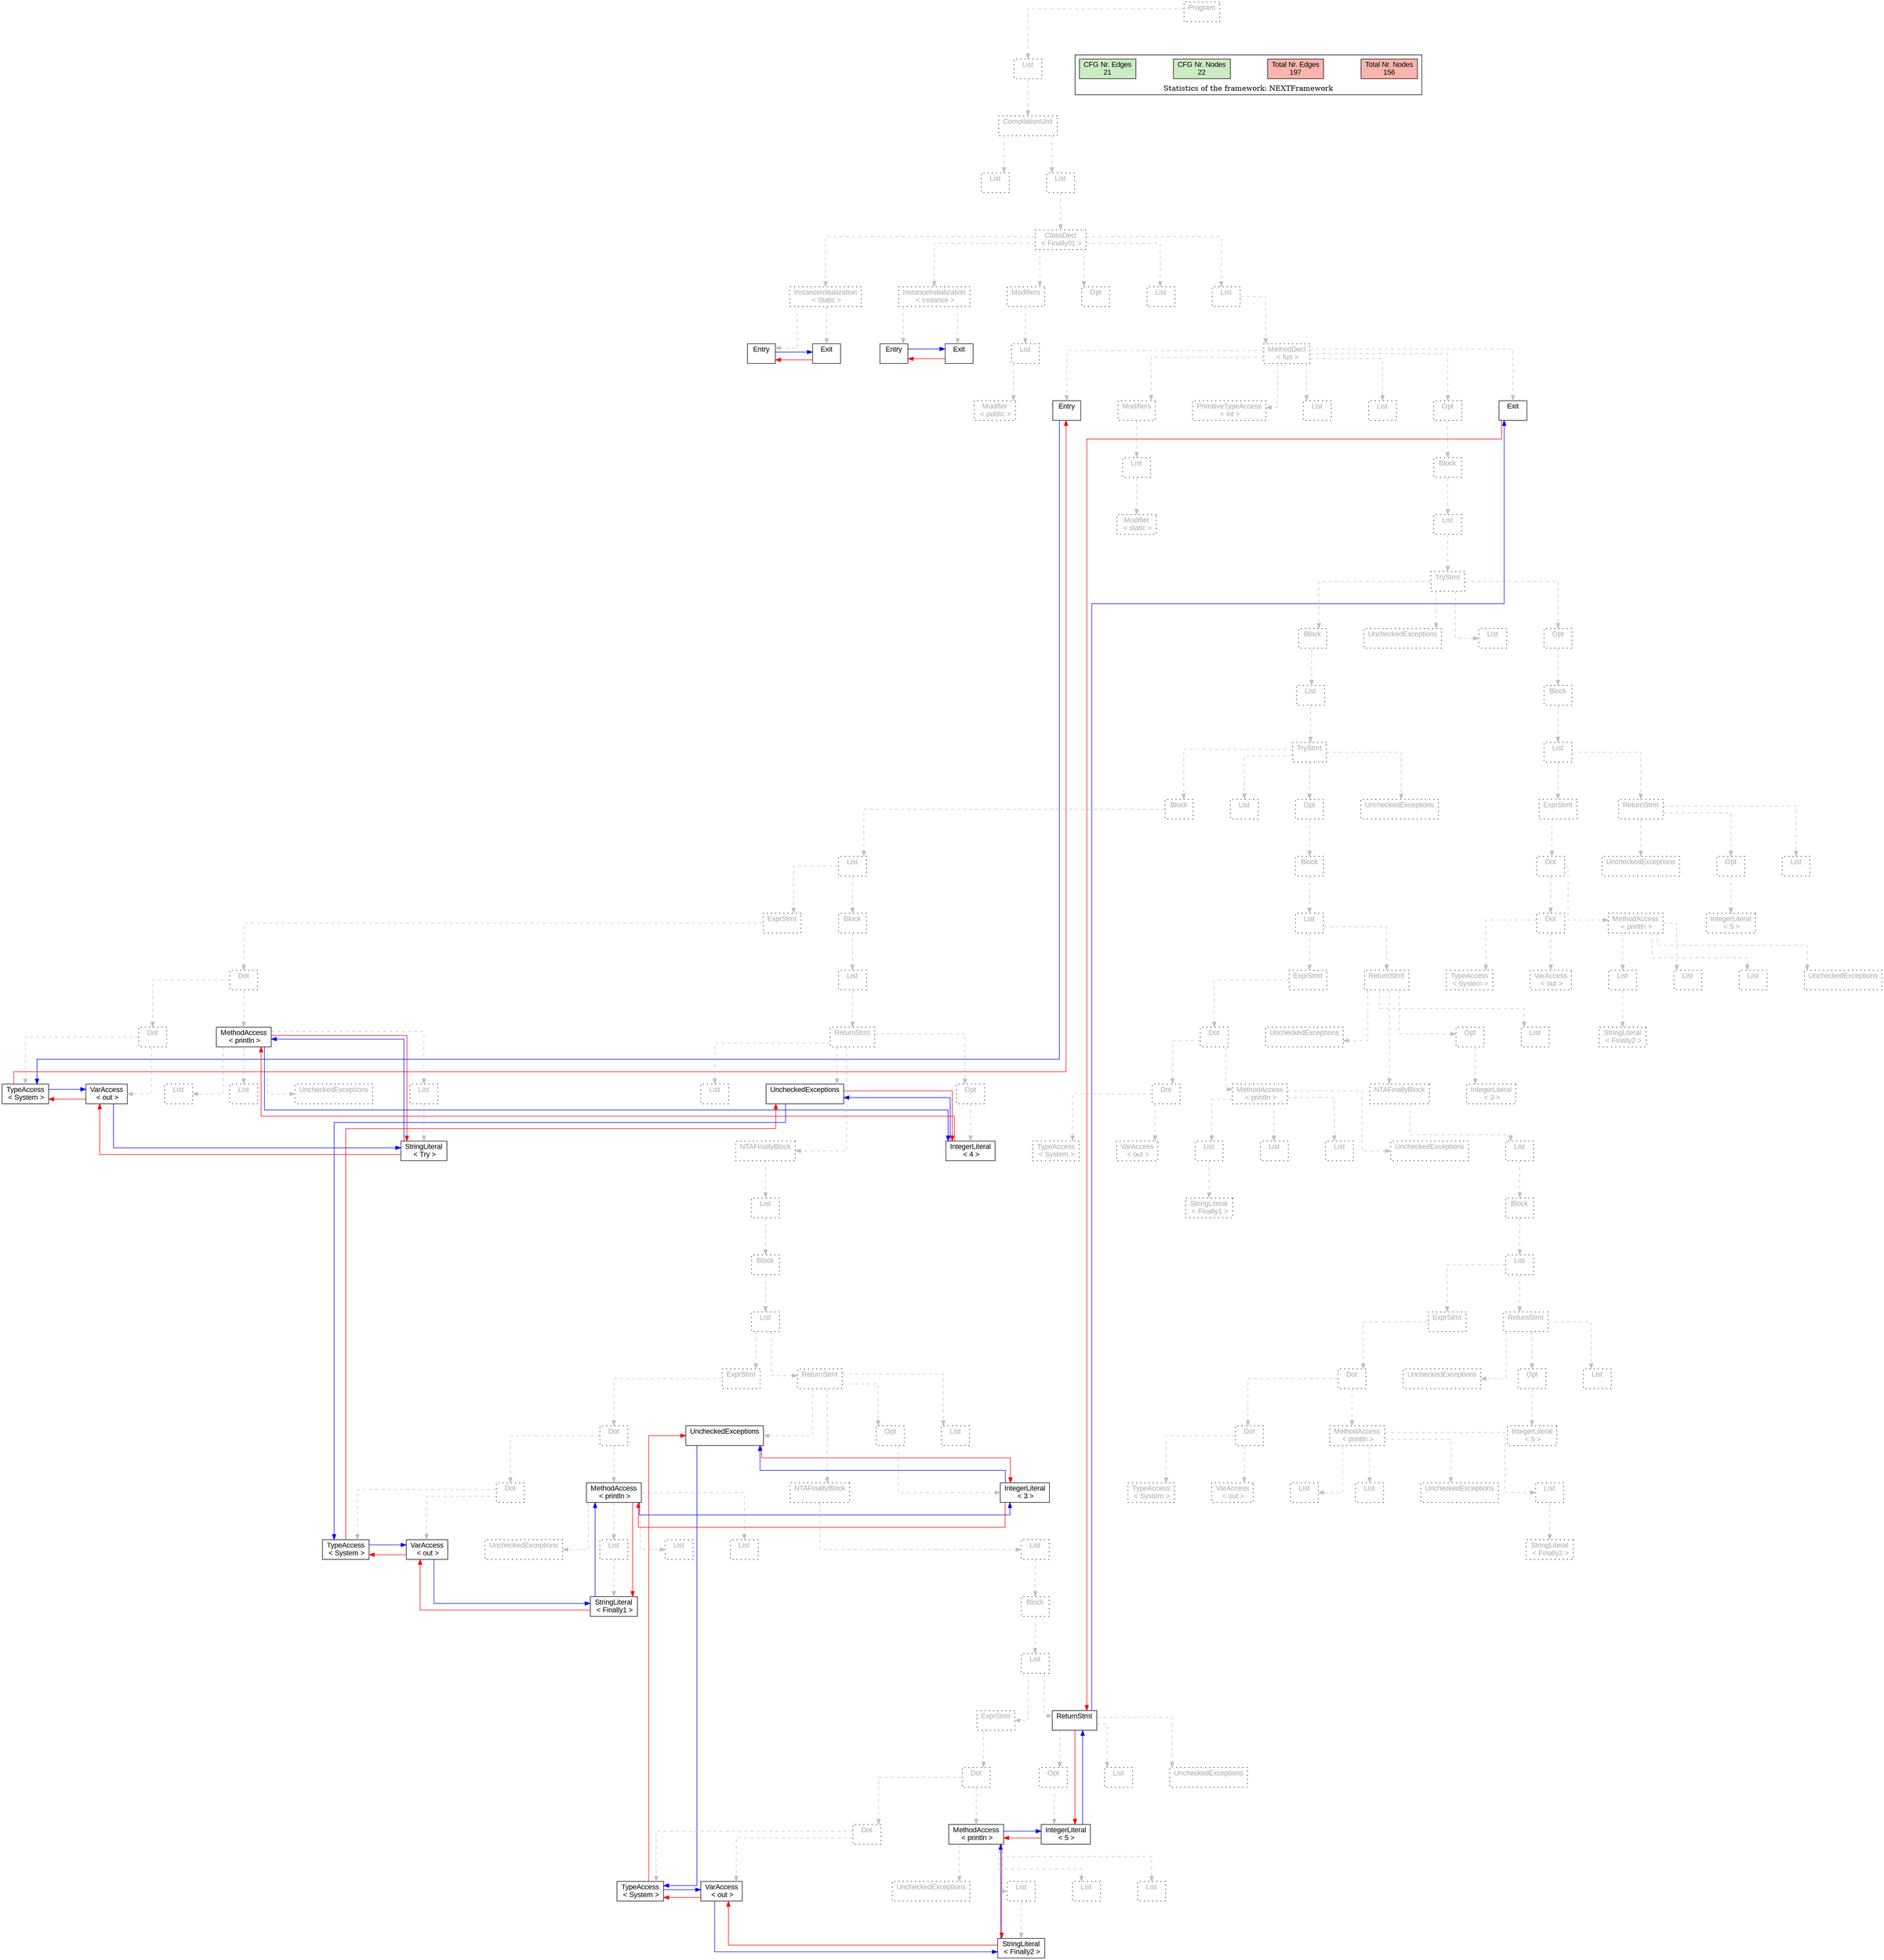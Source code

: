 digraph G {
graph [splines=ortho, nodesep="1", ranksep="1"]
node [shape=rect, fontname=Arial];
{ rank = same; "Program[0]"}
{ rank = same; "List[1]"}
{ rank = same; "CompilationUnit[2]"}
{ rank = same; "List[3]"; "List[4]"}
{ rank = same; "ClassDecl[5]"}
{ rank = same; "Modifiers[22]"; "Opt[25]"; "List[26]"; "List[27]"; "InstanceInitialization[6]"; "InstanceInitialization[14]"}
{ rank = same; "List[23]"; "MethodDecl[28]"; "Entry[7]"; "Exit[8]"; "Entry[15]"; "Exit[16]"}
{ rank = same; "Modifier[24]"; "Entry[29]"; "Modifiers[30]"; "PrimitiveTypeAccess[33]"; "List[34]"; "List[35]"; "Opt[36]"; "Exit[37]"}
{ rank = same; "List[31]"; "Block[37]"}
{ rank = same; "Modifier[32]"; "List[38]"}
{ rank = same; "TryStmt[39]"}
{ rank = same; "Block[40]"; "List[142]"; "Opt[143]"; "UncheckedExceptions[161]"}
{ rank = same; "List[41]"; "Block[144]"}
{ rank = same; "TryStmt[42]"; "List[145]"}
{ rank = same; "Block[43]"; "List[102]"; "Opt[103]"; "UncheckedExceptions[141]"; "ExprStmt[146]"; "ReturnStmt[157]"}
{ rank = same; "List[44]"; "Block[104]"; "Dot[147]"; "Opt[158]"; "List[160]"; "UncheckedExceptions[158]"}
{ rank = same; "Dot[46]"; "List[57]"; "ExprStmt[106]"; "ReturnStmt[117]"; "TypeAccess[149]"; "VarAccess[150]"; "List[153]"; "List[155]"; "List[156]"; "UncheckedExceptions[152]"}
{ rank = same; "ExprStmt[45]"; "Block[56]"; "List[105]"; "Dot[148]"; "MethodAccess[151]"; "IntegerLiteral[159]"}
{ rank = same; "TypeAccess[48]"; "VarAccess[49]"; "List[52]"; "List[54]"; "List[55]"; "UncheckedExceptions[51]"; "Opt[59]"; "List[101]"; "UncheckedExceptions[59]"; "Dot[108]"; "MethodAccess[111]"; "IntegerLiteral[119]"; "NTAFinallyBlock[121]"}
{ rank = same; "Dot[47]"; "MethodAccess[50]"; "ReturnStmt[58]"; "Dot[107]"; "Opt[118]"; "List[140]"; "UncheckedExceptions[118]"; "StringLiteral[154]"}
{ rank = same; "List[63]"; "StringLiteral[114]"; "Block[123]"}
{ rank = same; "StringLiteral[53]"; "IntegerLiteral[60]"; "NTAFinallyBlock[62]"; "TypeAccess[109]"; "VarAccess[110]"; "List[113]"; "List[115]"; "List[116]"; "UncheckedExceptions[112]"; "List[122]"}
{ rank = same; "List[65]"; "ExprStmt[125]"; "ReturnStmt[136]"}
{ rank = same; "Block[64]"; "List[124]"}
{ rank = same; "Dot[67]"; "Opt[78]"; "List[100]"; "UncheckedExceptions[78]"; "Dot[127]"; "MethodAccess[130]"; "IntegerLiteral[138]"}
{ rank = same; "ExprStmt[66]"; "ReturnStmt[77]"; "Dot[126]"; "Opt[137]"; "List[139]"; "UncheckedExceptions[137]"}
{ rank = same; "TypeAccess[69]"; "VarAccess[70]"; "List[73]"; "List[75]"; "List[76]"; "UncheckedExceptions[72]"; "List[82]"; "StringLiteral[133]"}
{ rank = same; "Dot[68]"; "MethodAccess[71]"; "IntegerLiteral[79]"; "NTAFinallyBlock[81]"; "TypeAccess[128]"; "VarAccess[129]"; "List[132]"; "List[134]"; "List[135]"; "UncheckedExceptions[131]"}
{ rank = same; "List[84]"}
{ rank = same; "StringLiteral[74]"; "Block[83]"}
{ rank = same; "Dot[86]"; "Opt[97]"; "List[99]"; "UncheckedExceptions[97]"}
{ rank = same; "ExprStmt[85]"; "ReturnStmt[96]"}
{ rank = same; "StringLiteral[93]"}
{ rank = same; "Dot[87]"; "MethodAccess[90]"; "IntegerLiteral[98]"}
{ rank = same; "TypeAccess[88]"; "VarAccess[89]"; "List[92]"; "List[94]"; "List[95]"; "UncheckedExceptions[91]"}
"Program[0]" [label="Program\n ", style= dotted   fillcolor="#eeeeee" fontcolor="#aaaaaa"  ]
"List[1]" [label="List\n ", style= dotted   fillcolor="#eeeeee" fontcolor="#aaaaaa"  ]
"CompilationUnit[2]" [label="CompilationUnit\n ", style= dotted   fillcolor="#eeeeee" fontcolor="#aaaaaa"  ]
"List[3]" [label="List\n ", style= dotted   fillcolor="#eeeeee" fontcolor="#aaaaaa"  ]
"List[4]" [label="List\n ", style= dotted   fillcolor="#eeeeee" fontcolor="#aaaaaa"  ]
"ClassDecl[5]" [label="ClassDecl\n < Finally01 >", style= dotted   fillcolor="#eeeeee" fontcolor="#aaaaaa"  ]
"Modifiers[22]" [label="Modifiers\n ", style= dotted   fillcolor="#eeeeee" fontcolor="#aaaaaa"  ]
"List[23]" [label="List\n ", style= dotted   fillcolor="#eeeeee" fontcolor="#aaaaaa"  ]
"Modifier[24]" [label="Modifier\n < public >", style= dotted   fillcolor="#eeeeee" fontcolor="#aaaaaa"  ]
"Opt[25]" [label="Opt\n ", style= dotted   fillcolor="#eeeeee" fontcolor="#aaaaaa"  ]
"List[26]" [label="List\n ", style= dotted   fillcolor="#eeeeee" fontcolor="#aaaaaa"  ]
"List[27]" [label="List\n ", style= dotted   fillcolor="#eeeeee" fontcolor="#aaaaaa"  ]
"MethodDecl[28]" [label="MethodDecl\n < fun >", style= dotted   fillcolor="#eeeeee" fontcolor="#aaaaaa"  ]
"Entry[29]" [label="Entry\n ", fillcolor=white   style=filled  ]
"Modifiers[30]" [label="Modifiers\n ", style= dotted   fillcolor="#eeeeee" fontcolor="#aaaaaa"  ]
"List[31]" [label="List\n ", style= dotted   fillcolor="#eeeeee" fontcolor="#aaaaaa"  ]
"Modifier[32]" [label="Modifier\n < static >", style= dotted   fillcolor="#eeeeee" fontcolor="#aaaaaa"  ]
"PrimitiveTypeAccess[33]" [label="PrimitiveTypeAccess\n < int >", style= dotted   fillcolor="#eeeeee" fontcolor="#aaaaaa"  ]
"List[34]" [label="List\n ", style= dotted   fillcolor="#eeeeee" fontcolor="#aaaaaa"  ]
"List[35]" [label="List\n ", style= dotted   fillcolor="#eeeeee" fontcolor="#aaaaaa"  ]
"Opt[36]" [label="Opt\n ", style= dotted   fillcolor="#eeeeee" fontcolor="#aaaaaa"  ]
"Block[37]" [label="Block\n ", style= dotted   fillcolor="#eeeeee" fontcolor="#aaaaaa"  ]
"List[38]" [label="List\n ", style= dotted   fillcolor="#eeeeee" fontcolor="#aaaaaa"  ]
"TryStmt[39]" [label="TryStmt\n ", style= dotted   fillcolor="#eeeeee" fontcolor="#aaaaaa"  ]
"Block[40]" [label="Block\n ", style= dotted   fillcolor="#eeeeee" fontcolor="#aaaaaa"  ]
"List[41]" [label="List\n ", style= dotted   fillcolor="#eeeeee" fontcolor="#aaaaaa"  ]
"TryStmt[42]" [label="TryStmt\n ", style= dotted   fillcolor="#eeeeee" fontcolor="#aaaaaa"  ]
"Block[43]" [label="Block\n ", style= dotted   fillcolor="#eeeeee" fontcolor="#aaaaaa"  ]
"List[44]" [label="List\n ", style= dotted   fillcolor="#eeeeee" fontcolor="#aaaaaa"  ]
"ExprStmt[45]" [label="ExprStmt\n ", style= dotted   fillcolor="#eeeeee" fontcolor="#aaaaaa"  ]
"Dot[46]" [label="Dot\n ", style= dotted   fillcolor="#eeeeee" fontcolor="#aaaaaa"  ]
"Dot[47]" [label="Dot\n ", style= dotted   fillcolor="#eeeeee" fontcolor="#aaaaaa"  ]
"TypeAccess[48]" [label="TypeAccess\n < System >", fillcolor=white   style=filled  ]
"VarAccess[49]" [label="VarAccess\n < out >", fillcolor=white   style=filled  ]
"MethodAccess[50]" [label="MethodAccess\n < println >", fillcolor=white   style=filled  ]
"List[52]" [label="List\n ", style= dotted   fillcolor="#eeeeee" fontcolor="#aaaaaa"  ]
"StringLiteral[53]" [label="StringLiteral\n < Try >", fillcolor=white   style=filled  ]
"List[54]" [label="List\n ", style= dotted   fillcolor="#eeeeee" fontcolor="#aaaaaa"  ]
"List[55]" [label="List\n ", style= dotted   fillcolor="#eeeeee" fontcolor="#aaaaaa"  ]
"UncheckedExceptions[51]" [label="UncheckedExceptions\n ", style= dotted   fillcolor="#eeeeee" fontcolor="#aaaaaa"  ]
"Block[56]" [label="Block\n ", style= dotted   fillcolor="#eeeeee" fontcolor="#aaaaaa"  ]
"List[57]" [label="List\n ", style= dotted   fillcolor="#eeeeee" fontcolor="#aaaaaa"  ]
"ReturnStmt[58]" [label="ReturnStmt\n ", style= dotted   fillcolor="#eeeeee" fontcolor="#aaaaaa"  ]
"Opt[59]" [label="Opt\n ", style= dotted   fillcolor="#eeeeee" fontcolor="#aaaaaa"  ]
"IntegerLiteral[60]" [label="IntegerLiteral\n < 4 >", fillcolor=white   style=filled  ]
"NTAFinallyBlock[62]" [label="NTAFinallyBlock\n ", style= dotted   fillcolor="#eeeeee" fontcolor="#aaaaaa"  ]
"List[63]" [label="List\n ", style= dotted   fillcolor="#eeeeee" fontcolor="#aaaaaa"  ]
"Block[64]" [label="Block\n ", style= dotted   fillcolor="#eeeeee" fontcolor="#aaaaaa"  ]
"List[65]" [label="List\n ", style= dotted   fillcolor="#eeeeee" fontcolor="#aaaaaa"  ]
"ExprStmt[66]" [label="ExprStmt\n ", style= dotted   fillcolor="#eeeeee" fontcolor="#aaaaaa"  ]
"Dot[67]" [label="Dot\n ", style= dotted   fillcolor="#eeeeee" fontcolor="#aaaaaa"  ]
"Dot[68]" [label="Dot\n ", style= dotted   fillcolor="#eeeeee" fontcolor="#aaaaaa"  ]
"TypeAccess[69]" [label="TypeAccess\n < System >", fillcolor=white   style=filled  ]
"VarAccess[70]" [label="VarAccess\n < out >", fillcolor=white   style=filled  ]
"MethodAccess[71]" [label="MethodAccess\n < println >", fillcolor=white   style=filled  ]
"List[73]" [label="List\n ", style= dotted   fillcolor="#eeeeee" fontcolor="#aaaaaa"  ]
"StringLiteral[74]" [label="StringLiteral\n < Finally1 >", fillcolor=white   style=filled  ]
"List[75]" [label="List\n ", style= dotted   fillcolor="#eeeeee" fontcolor="#aaaaaa"  ]
"List[76]" [label="List\n ", style= dotted   fillcolor="#eeeeee" fontcolor="#aaaaaa"  ]
"UncheckedExceptions[72]" [label="UncheckedExceptions\n ", style= dotted   fillcolor="#eeeeee" fontcolor="#aaaaaa"  ]
"ReturnStmt[77]" [label="ReturnStmt\n ", style= dotted   fillcolor="#eeeeee" fontcolor="#aaaaaa"  ]
"Opt[78]" [label="Opt\n ", style= dotted   fillcolor="#eeeeee" fontcolor="#aaaaaa"  ]
"IntegerLiteral[79]" [label="IntegerLiteral\n < 3 >", fillcolor=white   style=filled  ]
"NTAFinallyBlock[81]" [label="NTAFinallyBlock\n ", style= dotted   fillcolor="#eeeeee" fontcolor="#aaaaaa"  ]
"List[82]" [label="List\n ", style= dotted   fillcolor="#eeeeee" fontcolor="#aaaaaa"  ]
"Block[83]" [label="Block\n ", style= dotted   fillcolor="#eeeeee" fontcolor="#aaaaaa"  ]
"List[84]" [label="List\n ", style= dotted   fillcolor="#eeeeee" fontcolor="#aaaaaa"  ]
"ExprStmt[85]" [label="ExprStmt\n ", style= dotted   fillcolor="#eeeeee" fontcolor="#aaaaaa"  ]
"Dot[86]" [label="Dot\n ", style= dotted   fillcolor="#eeeeee" fontcolor="#aaaaaa"  ]
"Dot[87]" [label="Dot\n ", style= dotted   fillcolor="#eeeeee" fontcolor="#aaaaaa"  ]
"TypeAccess[88]" [label="TypeAccess\n < System >", fillcolor=white   style=filled  ]
"VarAccess[89]" [label="VarAccess\n < out >", fillcolor=white   style=filled  ]
"MethodAccess[90]" [label="MethodAccess\n < println >", fillcolor=white   style=filled  ]
"List[92]" [label="List\n ", style= dotted   fillcolor="#eeeeee" fontcolor="#aaaaaa"  ]
"StringLiteral[93]" [label="StringLiteral\n < Finally2 >", fillcolor=white   style=filled  ]
"List[94]" [label="List\n ", style= dotted   fillcolor="#eeeeee" fontcolor="#aaaaaa"  ]
"List[95]" [label="List\n ", style= dotted   fillcolor="#eeeeee" fontcolor="#aaaaaa"  ]
"UncheckedExceptions[91]" [label="UncheckedExceptions\n ", style= dotted   fillcolor="#eeeeee" fontcolor="#aaaaaa"  ]
"ReturnStmt[96]" [label="ReturnStmt\n ", fillcolor=white   style=filled  ]
"Opt[97]" [label="Opt\n ", style= dotted   fillcolor="#eeeeee" fontcolor="#aaaaaa"  ]
"IntegerLiteral[98]" [label="IntegerLiteral\n < 5 >", fillcolor=white   style=filled  ]
"List[99]" [label="List\n ", style= dotted   fillcolor="#eeeeee" fontcolor="#aaaaaa"  ]
"UncheckedExceptions[97]" [label="UncheckedExceptions\n ", style= dotted   fillcolor="#eeeeee" fontcolor="#aaaaaa"  ]
"List[100]" [label="List\n ", style= dotted   fillcolor="#eeeeee" fontcolor="#aaaaaa"  ]
"UncheckedExceptions[78]" [label="UncheckedExceptions\n ", fillcolor=white   style=filled  ]
"List[101]" [label="List\n ", style= dotted   fillcolor="#eeeeee" fontcolor="#aaaaaa"  ]
"UncheckedExceptions[59]" [label="UncheckedExceptions\n ", fillcolor=white   style=filled  ]
"List[102]" [label="List\n ", style= dotted   fillcolor="#eeeeee" fontcolor="#aaaaaa"  ]
"Opt[103]" [label="Opt\n ", style= dotted   fillcolor="#eeeeee" fontcolor="#aaaaaa"  ]
"Block[104]" [label="Block\n ", style= dotted   fillcolor="#eeeeee" fontcolor="#aaaaaa"  ]
"List[105]" [label="List\n ", style= dotted   fillcolor="#eeeeee" fontcolor="#aaaaaa"  ]
"ExprStmt[106]" [label="ExprStmt\n ", style= dotted   fillcolor="#eeeeee" fontcolor="#aaaaaa"  ]
"Dot[107]" [label="Dot\n ", style= dotted   fillcolor="#eeeeee" fontcolor="#aaaaaa"  ]
"Dot[108]" [label="Dot\n ", style= dotted   fillcolor="#eeeeee" fontcolor="#aaaaaa"  ]
"TypeAccess[109]" [label="TypeAccess\n < System >", style= dotted   fillcolor="#eeeeee" fontcolor="#aaaaaa"  ]
"VarAccess[110]" [label="VarAccess\n < out >", style= dotted   fillcolor="#eeeeee" fontcolor="#aaaaaa"  ]
"MethodAccess[111]" [label="MethodAccess\n < println >", style= dotted   fillcolor="#eeeeee" fontcolor="#aaaaaa"  ]
"List[113]" [label="List\n ", style= dotted   fillcolor="#eeeeee" fontcolor="#aaaaaa"  ]
"StringLiteral[114]" [label="StringLiteral\n < Finally1 >", style= dotted   fillcolor="#eeeeee" fontcolor="#aaaaaa"  ]
"List[115]" [label="List\n ", style= dotted   fillcolor="#eeeeee" fontcolor="#aaaaaa"  ]
"List[116]" [label="List\n ", style= dotted   fillcolor="#eeeeee" fontcolor="#aaaaaa"  ]
"UncheckedExceptions[112]" [label="UncheckedExceptions\n ", style= dotted   fillcolor="#eeeeee" fontcolor="#aaaaaa"  ]
"ReturnStmt[117]" [label="ReturnStmt\n ", style= dotted   fillcolor="#eeeeee" fontcolor="#aaaaaa"  ]
"Opt[118]" [label="Opt\n ", style= dotted   fillcolor="#eeeeee" fontcolor="#aaaaaa"  ]
"IntegerLiteral[119]" [label="IntegerLiteral\n < 3 >", style= dotted   fillcolor="#eeeeee" fontcolor="#aaaaaa"  ]
"NTAFinallyBlock[121]" [label="NTAFinallyBlock\n ", style= dotted   fillcolor="#eeeeee" fontcolor="#aaaaaa"  ]
"List[122]" [label="List\n ", style= dotted   fillcolor="#eeeeee" fontcolor="#aaaaaa"  ]
"Block[123]" [label="Block\n ", style= dotted   fillcolor="#eeeeee" fontcolor="#aaaaaa"  ]
"List[124]" [label="List\n ", style= dotted   fillcolor="#eeeeee" fontcolor="#aaaaaa"  ]
"ExprStmt[125]" [label="ExprStmt\n ", style= dotted   fillcolor="#eeeeee" fontcolor="#aaaaaa"  ]
"Dot[126]" [label="Dot\n ", style= dotted   fillcolor="#eeeeee" fontcolor="#aaaaaa"  ]
"Dot[127]" [label="Dot\n ", style= dotted   fillcolor="#eeeeee" fontcolor="#aaaaaa"  ]
"TypeAccess[128]" [label="TypeAccess\n < System >", style= dotted   fillcolor="#eeeeee" fontcolor="#aaaaaa"  ]
"VarAccess[129]" [label="VarAccess\n < out >", style= dotted   fillcolor="#eeeeee" fontcolor="#aaaaaa"  ]
"MethodAccess[130]" [label="MethodAccess\n < println >", style= dotted   fillcolor="#eeeeee" fontcolor="#aaaaaa"  ]
"List[132]" [label="List\n ", style= dotted   fillcolor="#eeeeee" fontcolor="#aaaaaa"  ]
"StringLiteral[133]" [label="StringLiteral\n < Finally2 >", style= dotted   fillcolor="#eeeeee" fontcolor="#aaaaaa"  ]
"List[134]" [label="List\n ", style= dotted   fillcolor="#eeeeee" fontcolor="#aaaaaa"  ]
"List[135]" [label="List\n ", style= dotted   fillcolor="#eeeeee" fontcolor="#aaaaaa"  ]
"UncheckedExceptions[131]" [label="UncheckedExceptions\n ", style= dotted   fillcolor="#eeeeee" fontcolor="#aaaaaa"  ]
"ReturnStmt[136]" [label="ReturnStmt\n ", style= dotted   fillcolor="#eeeeee" fontcolor="#aaaaaa"  ]
"Opt[137]" [label="Opt\n ", style= dotted   fillcolor="#eeeeee" fontcolor="#aaaaaa"  ]
"IntegerLiteral[138]" [label="IntegerLiteral\n < 5 >", style= dotted   fillcolor="#eeeeee" fontcolor="#aaaaaa"  ]
"List[139]" [label="List\n ", style= dotted   fillcolor="#eeeeee" fontcolor="#aaaaaa"  ]
"UncheckedExceptions[137]" [label="UncheckedExceptions\n ", style= dotted   fillcolor="#eeeeee" fontcolor="#aaaaaa"  ]
"List[140]" [label="List\n ", style= dotted   fillcolor="#eeeeee" fontcolor="#aaaaaa"  ]
"UncheckedExceptions[118]" [label="UncheckedExceptions\n ", style= dotted   fillcolor="#eeeeee" fontcolor="#aaaaaa"  ]
"UncheckedExceptions[141]" [label="UncheckedExceptions\n ", style= dotted   fillcolor="#eeeeee" fontcolor="#aaaaaa"  ]
"List[142]" [label="List\n ", style= dotted   fillcolor="#eeeeee" fontcolor="#aaaaaa"  ]
"Opt[143]" [label="Opt\n ", style= dotted   fillcolor="#eeeeee" fontcolor="#aaaaaa"  ]
"Block[144]" [label="Block\n ", style= dotted   fillcolor="#eeeeee" fontcolor="#aaaaaa"  ]
"List[145]" [label="List\n ", style= dotted   fillcolor="#eeeeee" fontcolor="#aaaaaa"  ]
"ExprStmt[146]" [label="ExprStmt\n ", style= dotted   fillcolor="#eeeeee" fontcolor="#aaaaaa"  ]
"Dot[147]" [label="Dot\n ", style= dotted   fillcolor="#eeeeee" fontcolor="#aaaaaa"  ]
"Dot[148]" [label="Dot\n ", style= dotted   fillcolor="#eeeeee" fontcolor="#aaaaaa"  ]
"TypeAccess[149]" [label="TypeAccess\n < System >", style= dotted   fillcolor="#eeeeee" fontcolor="#aaaaaa"  ]
"VarAccess[150]" [label="VarAccess\n < out >", style= dotted   fillcolor="#eeeeee" fontcolor="#aaaaaa"  ]
"MethodAccess[151]" [label="MethodAccess\n < println >", style= dotted   fillcolor="#eeeeee" fontcolor="#aaaaaa"  ]
"List[153]" [label="List\n ", style= dotted   fillcolor="#eeeeee" fontcolor="#aaaaaa"  ]
"StringLiteral[154]" [label="StringLiteral\n < Finally2 >", style= dotted   fillcolor="#eeeeee" fontcolor="#aaaaaa"  ]
"List[155]" [label="List\n ", style= dotted   fillcolor="#eeeeee" fontcolor="#aaaaaa"  ]
"List[156]" [label="List\n ", style= dotted   fillcolor="#eeeeee" fontcolor="#aaaaaa"  ]
"UncheckedExceptions[152]" [label="UncheckedExceptions\n ", style= dotted   fillcolor="#eeeeee" fontcolor="#aaaaaa"  ]
"ReturnStmt[157]" [label="ReturnStmt\n ", style= dotted   fillcolor="#eeeeee" fontcolor="#aaaaaa"  ]
"Opt[158]" [label="Opt\n ", style= dotted   fillcolor="#eeeeee" fontcolor="#aaaaaa"  ]
"IntegerLiteral[159]" [label="IntegerLiteral\n < 5 >", style= dotted   fillcolor="#eeeeee" fontcolor="#aaaaaa"  ]
"List[160]" [label="List\n ", style= dotted   fillcolor="#eeeeee" fontcolor="#aaaaaa"  ]
"UncheckedExceptions[158]" [label="UncheckedExceptions\n ", style= dotted   fillcolor="#eeeeee" fontcolor="#aaaaaa"  ]
"UncheckedExceptions[161]" [label="UncheckedExceptions\n ", style= dotted   fillcolor="#eeeeee" fontcolor="#aaaaaa"  ]
"Exit[37]" [label="Exit\n ", fillcolor=white   style=filled  ]
"InstanceInitialization[6]" [label="InstanceInitialization\n < Instance >", style= dotted   fillcolor="#eeeeee" fontcolor="#aaaaaa"  ]
"Entry[7]" [label="Entry\n ", fillcolor=white   style=filled  ]
"Exit[8]" [label="Exit\n ", fillcolor=white   style=filled  ]
"InstanceInitialization[14]" [label="InstanceInitialization\n < Static >", style= dotted   fillcolor="#eeeeee" fontcolor="#aaaaaa"  ]
"Entry[15]" [label="Entry\n ", fillcolor=white   style=filled  ]
"Exit[16]" [label="Exit\n ", fillcolor=white   style=filled  ]
"CompilationUnit[2]" -> "List[3]" [style=dashed, color=gray]
"List[23]" -> "Modifier[24]" [style=dashed, color=gray]
"Modifiers[22]" -> "List[23]" [style=dashed, color=gray]
"ClassDecl[5]" -> "Modifiers[22]" [style=dashed, color=gray]
"ClassDecl[5]" -> "Opt[25]" [style=dashed, color=gray]
"ClassDecl[5]" -> "List[26]" [style=dashed, color=gray]
"MethodDecl[28]" -> "Entry[29]" [style=dashed, color=gray]
"List[31]" -> "Modifier[32]" [style=dashed, color=gray]
"Modifiers[30]" -> "List[31]" [style=dashed, color=gray]
"MethodDecl[28]" -> "Modifiers[30]" [style=dashed, color=gray]
"MethodDecl[28]" -> "PrimitiveTypeAccess[33]" [style=dashed, color=gray]
"MethodDecl[28]" -> "List[34]" [style=dashed, color=gray]
"MethodDecl[28]" -> "List[35]" [style=dashed, color=gray]
"Dot[47]" -> "TypeAccess[48]" [style=dashed, color=gray]
"Dot[47]" -> "VarAccess[49]" [style=dashed, color=gray]
"Dot[46]" -> "Dot[47]" [style=dashed, color=gray]
"List[52]" -> "StringLiteral[53]" [style=dashed, color=gray]
"MethodAccess[50]" -> "List[52]" [style=dashed, color=gray]
"MethodAccess[50]" -> "List[54]" [style=dashed, color=gray]
"MethodAccess[50]" -> "List[55]" [style=dashed, color=gray]
"MethodAccess[50]" -> "UncheckedExceptions[51]" [style=dashed, color=gray]
"Dot[46]" -> "MethodAccess[50]" [style=dashed, color=gray]
"ExprStmt[45]" -> "Dot[46]" [style=dashed, color=gray]
"List[44]" -> "ExprStmt[45]" [style=dashed, color=gray]
"Opt[59]" -> "IntegerLiteral[60]" [style=dashed, color=gray]
"ReturnStmt[58]" -> "Opt[59]" [style=dashed, color=gray]
"Dot[68]" -> "TypeAccess[69]" [style=dashed, color=gray]
"Dot[68]" -> "VarAccess[70]" [style=dashed, color=gray]
"Dot[67]" -> "Dot[68]" [style=dashed, color=gray]
"List[73]" -> "StringLiteral[74]" [style=dashed, color=gray]
"MethodAccess[71]" -> "List[73]" [style=dashed, color=gray]
"MethodAccess[71]" -> "List[75]" [style=dashed, color=gray]
"MethodAccess[71]" -> "List[76]" [style=dashed, color=gray]
"MethodAccess[71]" -> "UncheckedExceptions[72]" [style=dashed, color=gray]
"Dot[67]" -> "MethodAccess[71]" [style=dashed, color=gray]
"ExprStmt[66]" -> "Dot[67]" [style=dashed, color=gray]
"List[65]" -> "ExprStmt[66]" [style=dashed, color=gray]
"Opt[78]" -> "IntegerLiteral[79]" [style=dashed, color=gray]
"ReturnStmt[77]" -> "Opt[78]" [style=dashed, color=gray]
"Dot[87]" -> "TypeAccess[88]" [style=dashed, color=gray]
"Dot[87]" -> "VarAccess[89]" [style=dashed, color=gray]
"Dot[86]" -> "Dot[87]" [style=dashed, color=gray]
"List[92]" -> "StringLiteral[93]" [style=dashed, color=gray]
"MethodAccess[90]" -> "List[92]" [style=dashed, color=gray]
"MethodAccess[90]" -> "List[94]" [style=dashed, color=gray]
"MethodAccess[90]" -> "List[95]" [style=dashed, color=gray]
"MethodAccess[90]" -> "UncheckedExceptions[91]" [style=dashed, color=gray]
"Dot[86]" -> "MethodAccess[90]" [style=dashed, color=gray]
"ExprStmt[85]" -> "Dot[86]" [style=dashed, color=gray]
"List[84]" -> "ExprStmt[85]" [style=dashed, color=gray]
"Opt[97]" -> "IntegerLiteral[98]" [style=dashed, color=gray]
"ReturnStmt[96]" -> "Opt[97]" [style=dashed, color=gray]
"ReturnStmt[96]" -> "List[99]" [style=dashed, color=gray]
"ReturnStmt[96]" -> "UncheckedExceptions[97]" [style=dashed, color=gray]
"List[84]" -> "ReturnStmt[96]" [style=dashed, color=gray]
"Block[83]" -> "List[84]" [style=dashed, color=gray]
"List[82]" -> "Block[83]" [style=dashed, color=gray]
"NTAFinallyBlock[81]" -> "List[82]" [style=dashed, color=gray]
"ReturnStmt[77]" -> "NTAFinallyBlock[81]" [style=dashed, color=gray]
"ReturnStmt[77]" -> "List[100]" [style=dashed, color=gray]
"ReturnStmt[77]" -> "UncheckedExceptions[78]" [style=dashed, color=gray]
"List[65]" -> "ReturnStmt[77]" [style=dashed, color=gray]
"Block[64]" -> "List[65]" [style=dashed, color=gray]
"List[63]" -> "Block[64]" [style=dashed, color=gray]
"NTAFinallyBlock[62]" -> "List[63]" [style=dashed, color=gray]
"ReturnStmt[58]" -> "NTAFinallyBlock[62]" [style=dashed, color=gray]
"ReturnStmt[58]" -> "List[101]" [style=dashed, color=gray]
"ReturnStmt[58]" -> "UncheckedExceptions[59]" [style=dashed, color=gray]
"List[57]" -> "ReturnStmt[58]" [style=dashed, color=gray]
"Block[56]" -> "List[57]" [style=dashed, color=gray]
"List[44]" -> "Block[56]" [style=dashed, color=gray]
"Block[43]" -> "List[44]" [style=dashed, color=gray]
"TryStmt[42]" -> "Block[43]" [style=dashed, color=gray]
"TryStmt[42]" -> "List[102]" [style=dashed, color=gray]
"Dot[108]" -> "TypeAccess[109]" [style=dashed, color=gray]
"Dot[108]" -> "VarAccess[110]" [style=dashed, color=gray]
"Dot[107]" -> "Dot[108]" [style=dashed, color=gray]
"List[113]" -> "StringLiteral[114]" [style=dashed, color=gray]
"MethodAccess[111]" -> "List[113]" [style=dashed, color=gray]
"MethodAccess[111]" -> "List[115]" [style=dashed, color=gray]
"MethodAccess[111]" -> "List[116]" [style=dashed, color=gray]
"MethodAccess[111]" -> "UncheckedExceptions[112]" [style=dashed, color=gray]
"Dot[107]" -> "MethodAccess[111]" [style=dashed, color=gray]
"ExprStmt[106]" -> "Dot[107]" [style=dashed, color=gray]
"List[105]" -> "ExprStmt[106]" [style=dashed, color=gray]
"Opt[118]" -> "IntegerLiteral[119]" [style=dashed, color=gray]
"ReturnStmt[117]" -> "Opt[118]" [style=dashed, color=gray]
"Dot[127]" -> "TypeAccess[128]" [style=dashed, color=gray]
"Dot[127]" -> "VarAccess[129]" [style=dashed, color=gray]
"Dot[126]" -> "Dot[127]" [style=dashed, color=gray]
"List[132]" -> "StringLiteral[133]" [style=dashed, color=gray]
"MethodAccess[130]" -> "List[132]" [style=dashed, color=gray]
"MethodAccess[130]" -> "List[134]" [style=dashed, color=gray]
"MethodAccess[130]" -> "List[135]" [style=dashed, color=gray]
"MethodAccess[130]" -> "UncheckedExceptions[131]" [style=dashed, color=gray]
"Dot[126]" -> "MethodAccess[130]" [style=dashed, color=gray]
"ExprStmt[125]" -> "Dot[126]" [style=dashed, color=gray]
"List[124]" -> "ExprStmt[125]" [style=dashed, color=gray]
"Opt[137]" -> "IntegerLiteral[138]" [style=dashed, color=gray]
"ReturnStmt[136]" -> "Opt[137]" [style=dashed, color=gray]
"ReturnStmt[136]" -> "List[139]" [style=dashed, color=gray]
"ReturnStmt[136]" -> "UncheckedExceptions[137]" [style=dashed, color=gray]
"List[124]" -> "ReturnStmt[136]" [style=dashed, color=gray]
"Block[123]" -> "List[124]" [style=dashed, color=gray]
"List[122]" -> "Block[123]" [style=dashed, color=gray]
"NTAFinallyBlock[121]" -> "List[122]" [style=dashed, color=gray]
"ReturnStmt[117]" -> "NTAFinallyBlock[121]" [style=dashed, color=gray]
"ReturnStmt[117]" -> "List[140]" [style=dashed, color=gray]
"ReturnStmt[117]" -> "UncheckedExceptions[118]" [style=dashed, color=gray]
"List[105]" -> "ReturnStmt[117]" [style=dashed, color=gray]
"Block[104]" -> "List[105]" [style=dashed, color=gray]
"Opt[103]" -> "Block[104]" [style=dashed, color=gray]
"TryStmt[42]" -> "Opt[103]" [style=dashed, color=gray]
"TryStmt[42]" -> "UncheckedExceptions[141]" [style=dashed, color=gray]
"List[41]" -> "TryStmt[42]" [style=dashed, color=gray]
"Block[40]" -> "List[41]" [style=dashed, color=gray]
"TryStmt[39]" -> "Block[40]" [style=dashed, color=gray]
"TryStmt[39]" -> "List[142]" [style=dashed, color=gray]
"Dot[148]" -> "TypeAccess[149]" [style=dashed, color=gray]
"Dot[148]" -> "VarAccess[150]" [style=dashed, color=gray]
"Dot[147]" -> "Dot[148]" [style=dashed, color=gray]
"List[153]" -> "StringLiteral[154]" [style=dashed, color=gray]
"MethodAccess[151]" -> "List[153]" [style=dashed, color=gray]
"MethodAccess[151]" -> "List[155]" [style=dashed, color=gray]
"MethodAccess[151]" -> "List[156]" [style=dashed, color=gray]
"MethodAccess[151]" -> "UncheckedExceptions[152]" [style=dashed, color=gray]
"Dot[147]" -> "MethodAccess[151]" [style=dashed, color=gray]
"ExprStmt[146]" -> "Dot[147]" [style=dashed, color=gray]
"List[145]" -> "ExprStmt[146]" [style=dashed, color=gray]
"Opt[158]" -> "IntegerLiteral[159]" [style=dashed, color=gray]
"ReturnStmt[157]" -> "Opt[158]" [style=dashed, color=gray]
"ReturnStmt[157]" -> "List[160]" [style=dashed, color=gray]
"ReturnStmt[157]" -> "UncheckedExceptions[158]" [style=dashed, color=gray]
"List[145]" -> "ReturnStmt[157]" [style=dashed, color=gray]
"Block[144]" -> "List[145]" [style=dashed, color=gray]
"Opt[143]" -> "Block[144]" [style=dashed, color=gray]
"TryStmt[39]" -> "Opt[143]" [style=dashed, color=gray]
"TryStmt[39]" -> "UncheckedExceptions[161]" [style=dashed, color=gray]
"List[38]" -> "TryStmt[39]" [style=dashed, color=gray]
"Block[37]" -> "List[38]" [style=dashed, color=gray]
"Opt[36]" -> "Block[37]" [style=dashed, color=gray]
"MethodDecl[28]" -> "Opt[36]" [style=dashed, color=gray]
"MethodDecl[28]" -> "Exit[37]" [style=dashed, color=gray]
"List[27]" -> "MethodDecl[28]" [style=dashed, color=gray]
"ClassDecl[5]" -> "List[27]" [style=dashed, color=gray]
"InstanceInitialization[6]" -> "Entry[7]" [style=dashed, color=gray]
"InstanceInitialization[6]" -> "Exit[8]" [style=dashed, color=gray]
"InstanceInitialization[14]" -> "Entry[15]" [style=dashed, color=gray]
"InstanceInitialization[14]" -> "Exit[16]" [style=dashed, color=gray]
"ClassDecl[5]" -> "InstanceInitialization[6]" [style=dashed, color=gray]
"ClassDecl[5]" -> "InstanceInitialization[14]" [style=dashed, color=gray]
"List[4]" -> "ClassDecl[5]" [style=dashed, color=gray]
"CompilationUnit[2]" -> "List[4]" [style=dashed, color=gray]
"List[1]" -> "CompilationUnit[2]" [style=dashed, color=gray]
"Program[0]" -> "List[1]" [style=dashed, color=gray]
"Exit[16]" -> "Entry[15]" [color=red, constraint=false]
"Entry[15]" -> "Exit[16]" [color=blue, constraint=false, xlabel=" "] 
"Exit[8]" -> "Entry[7]" [color=red, constraint=false]
"Entry[7]" -> "Exit[8]" [color=blue, constraint=false, xlabel=" "] 
"Exit[37]" -> "ReturnStmt[96]" [color=red, constraint=false]
"ReturnStmt[96]" -> "Exit[37]" [color=blue, constraint=false, xlabel=" "] 
"ReturnStmt[96]" -> "IntegerLiteral[98]" [color=red, constraint=false]
"IntegerLiteral[98]" -> "ReturnStmt[96]" [color=blue, constraint=false, xlabel=" "] 
"IntegerLiteral[98]" -> "MethodAccess[90]" [color=red, constraint=false]
"MethodAccess[90]" -> "IntegerLiteral[98]" [color=blue, constraint=false, xlabel=" "] 
"MethodAccess[90]" -> "StringLiteral[93]" [color=red, constraint=false]
"StringLiteral[93]" -> "MethodAccess[90]" [color=blue, constraint=false, xlabel=" "] 
"StringLiteral[93]" -> "VarAccess[89]" [color=red, constraint=false]
"VarAccess[89]" -> "StringLiteral[93]" [color=blue, constraint=false, xlabel=" "] 
"VarAccess[89]" -> "TypeAccess[88]" [color=red, constraint=false]
"TypeAccess[88]" -> "VarAccess[89]" [color=blue, constraint=false, xlabel=" "] 
"TypeAccess[88]" -> "UncheckedExceptions[78]" [color=red, constraint=false]
"UncheckedExceptions[78]" -> "TypeAccess[88]" [color=blue, constraint=false, xlabel=" "] 
"UncheckedExceptions[78]" -> "IntegerLiteral[79]" [color=red, constraint=false]
"IntegerLiteral[79]" -> "UncheckedExceptions[78]" [color=blue, constraint=false, xlabel=" "] 
"IntegerLiteral[79]" -> "MethodAccess[71]" [color=red, constraint=false]
"MethodAccess[71]" -> "IntegerLiteral[79]" [color=blue, constraint=false, xlabel=" "] 
"MethodAccess[71]" -> "StringLiteral[74]" [color=red, constraint=false]
"StringLiteral[74]" -> "MethodAccess[71]" [color=blue, constraint=false, xlabel=" "] 
"StringLiteral[74]" -> "VarAccess[70]" [color=red, constraint=false]
"VarAccess[70]" -> "StringLiteral[74]" [color=blue, constraint=false, xlabel=" "] 
"VarAccess[70]" -> "TypeAccess[69]" [color=red, constraint=false]
"TypeAccess[69]" -> "VarAccess[70]" [color=blue, constraint=false, xlabel=" "] 
"TypeAccess[69]" -> "UncheckedExceptions[59]" [color=red, constraint=false]
"UncheckedExceptions[59]" -> "TypeAccess[69]" [color=blue, constraint=false, xlabel=" "] 
"UncheckedExceptions[59]" -> "IntegerLiteral[60]" [color=red, constraint=false]
"IntegerLiteral[60]" -> "UncheckedExceptions[59]" [color=blue, constraint=false, xlabel=" "] 
"IntegerLiteral[60]" -> "MethodAccess[50]" [color=red, constraint=false]
"MethodAccess[50]" -> "IntegerLiteral[60]" [color=blue, constraint=false, xlabel=" "] 
"MethodAccess[50]" -> "StringLiteral[53]" [color=red, constraint=false]
"StringLiteral[53]" -> "MethodAccess[50]" [color=blue, constraint=false, xlabel=" "] 
"StringLiteral[53]" -> "VarAccess[49]" [color=red, constraint=false]
"VarAccess[49]" -> "StringLiteral[53]" [color=blue, constraint=false, xlabel=" "] 
"VarAccess[49]" -> "TypeAccess[48]" [color=red, constraint=false]
"TypeAccess[48]" -> "VarAccess[49]" [color=blue, constraint=false, xlabel=" "] 
"TypeAccess[48]" -> "Entry[29]" [color=red, constraint=false]
"Entry[29]" -> "TypeAccess[48]" [color=blue, constraint=false, xlabel=" "] 
"List[3]" -> "List[4]" [style=invis]
"InstanceInitialization[14]" -> "InstanceInitialization[6]" -> "Modifiers[22]" -> "Opt[25]" -> "List[26]" -> "List[27]" [style=invis]
"Entry[29]" -> "Modifiers[30]" -> "PrimitiveTypeAccess[33]" -> "List[34]" -> "List[35]" -> "Opt[36]" -> "Exit[37]" [style=invis]
"Block[40]" -> "List[142]" -> "Opt[143]" [style=invis]
"Block[43]" -> "List[102]" -> "Opt[103]" [style=invis]
"ExprStmt[45]" -> "Block[56]" [style=invis]
"Dot[47]" -> "MethodAccess[50]" [style=invis]
"TypeAccess[48]" -> "VarAccess[49]" [style=invis]
"ExprStmt[66]" -> "ReturnStmt[77]" [style=invis]
"Dot[68]" -> "MethodAccess[71]" [style=invis]
"TypeAccess[69]" -> "VarAccess[70]" [style=invis]
"ExprStmt[85]" -> "ReturnStmt[96]" [style=invis]
"Dot[87]" -> "MethodAccess[90]" [style=invis]
"TypeAccess[88]" -> "VarAccess[89]" [style=invis]
"ExprStmt[106]" -> "ReturnStmt[117]" [style=invis]
"Dot[108]" -> "MethodAccess[111]" [style=invis]
"TypeAccess[109]" -> "VarAccess[110]" [style=invis]
"ExprStmt[125]" -> "ReturnStmt[136]" [style=invis]
"Dot[127]" -> "MethodAccess[130]" [style=invis]
"TypeAccess[128]" -> "VarAccess[129]" [style=invis]
"ExprStmt[146]" -> "ReturnStmt[157]" [style=invis]
"Dot[148]" -> "MethodAccess[151]" [style=invis]
"TypeAccess[149]" -> "VarAccess[150]" [style=invis]
"Entry[7]" -> "Exit[8]" [style=invis]
"Entry[15]" -> "Exit[16]" [style=invis]

subgraph cluster_legend {
{node [style=filled, fillcolor=1, colorscheme="pastel13"]
Nodes [label="Total Nr. Nodes
156", fillcolor=1]
Edges [label="Total Nr. Edges
197", fillcolor=1]
NodesCFG [label="CFG Nr. Nodes
22", fillcolor=3]
EdgesCFG [label="CFG Nr. Edges
21", fillcolor=3]
Nodes-> "Program[0]" -> NodesCFG  [style="invis"]
Edges -> "Program[0]" ->EdgesCFG [style="invis"]}
label = "Statistics of the framework: NEXTFramework"
style="solid"
ranksep=0.05
nodesep=0.01
labelloc = b
len=2
}}